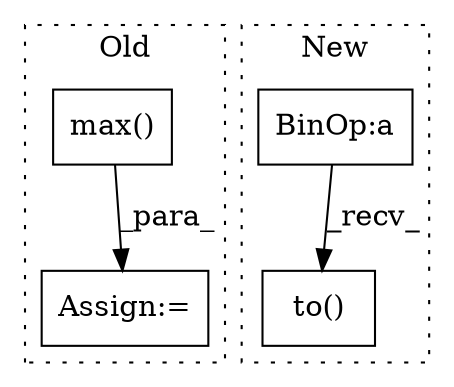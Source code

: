 digraph G {
subgraph cluster0 {
1 [label="max()" a="75" s="9847,9865" l="10,1" shape="box"];
3 [label="Assign:=" a="68" s="9904" l="3" shape="box"];
label = "Old";
style="dotted";
}
subgraph cluster1 {
2 [label="to()" a="75" s="1767" l="54" shape="box"];
4 [label="BinOp:a" a="82" s="1736" l="3" shape="box"];
label = "New";
style="dotted";
}
1 -> 3 [label="_para_"];
4 -> 2 [label="_recv_"];
}